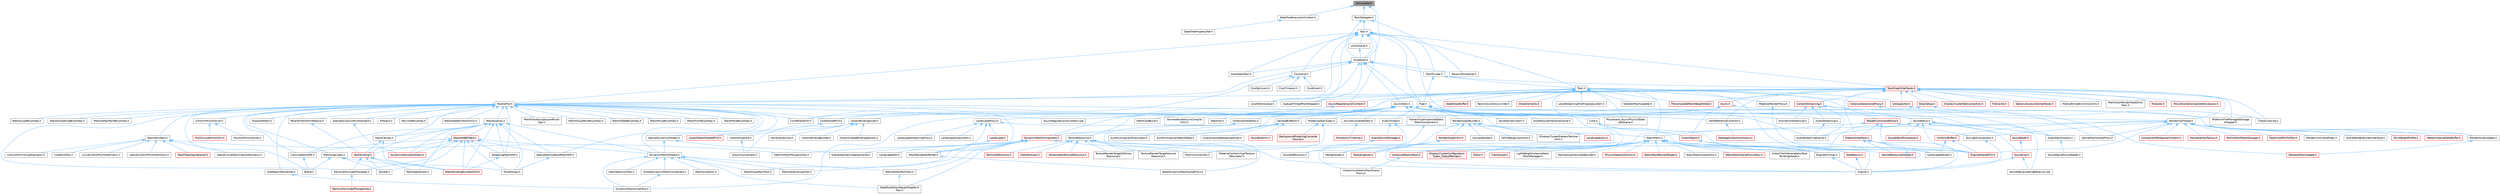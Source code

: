 digraph "IsInvocable.h"
{
 // INTERACTIVE_SVG=YES
 // LATEX_PDF_SIZE
  bgcolor="transparent";
  edge [fontname=Helvetica,fontsize=10,labelfontname=Helvetica,labelfontsize=10];
  node [fontname=Helvetica,fontsize=10,shape=box,height=0.2,width=0.4];
  Node1 [id="Node000001",label="IsInvocable.h",height=0.2,width=0.4,color="gray40", fillcolor="grey60", style="filled", fontcolor="black",tooltip=" "];
  Node1 -> Node2 [id="edge1_Node000001_Node000002",dir="back",color="steelblue1",style="solid",tooltip=" "];
  Node2 [id="Node000002",label="Scheduler.h",height=0.2,width=0.4,color="grey40", fillcolor="white", style="filled",URL="$d7/d7f/Scheduler_8h.html",tooltip=" "];
  Node2 -> Node3 [id="edge2_Node000002_Node000003",dir="back",color="steelblue1",style="solid",tooltip=" "];
  Node3 [id="Node000003",label="AsyncWork.h",height=0.2,width=0.4,color="grey40", fillcolor="white", style="filled",URL="$da/d9a/AsyncWork_8h.html",tooltip=" "];
  Node3 -> Node4 [id="edge3_Node000003_Node000004",dir="back",color="steelblue1",style="solid",tooltip=" "];
  Node4 [id="Node000004",label="AnimationStreaming.h",height=0.2,width=0.4,color="grey40", fillcolor="white", style="filled",URL="$d5/d44/AnimationStreaming_8h.html",tooltip=" "];
  Node3 -> Node5 [id="edge4_Node000003_Node000005",dir="back",color="steelblue1",style="solid",tooltip=" "];
  Node5 [id="Node000005",label="AsyncEnumerateTask.h",height=0.2,width=0.4,color="grey40", fillcolor="white", style="filled",URL="$d5/d71/AsyncEnumerateTask_8h.html",tooltip=" "];
  Node5 -> Node6 [id="edge5_Node000005_Node000006",dir="back",color="steelblue1",style="solid",tooltip=" "];
  Node6 [id="Node000006",label="MonotonicTimeline.h",height=0.2,width=0.4,color="red", fillcolor="#FFF0F0", style="filled",URL="$d9/dfd/MonotonicTimeline_8h.html",tooltip=" "];
  Node3 -> Node8 [id="edge6_Node000003_Node000008",dir="back",color="steelblue1",style="solid",tooltip=" "];
  Node8 [id="Node000008",label="AudioDecompress.h",height=0.2,width=0.4,color="grey40", fillcolor="white", style="filled",URL="$d9/dfd/AudioDecompress_8h.html",tooltip=" "];
  Node8 -> Node9 [id="edge7_Node000008_Node000009",dir="back",color="steelblue1",style="solid",tooltip=" "];
  Node9 [id="Node000009",label="SoundWaveProxyReader.h",height=0.2,width=0.4,color="grey40", fillcolor="white", style="filled",URL="$d1/d23/SoundWaveProxyReader_8h.html",tooltip=" "];
  Node3 -> Node10 [id="edge8_Node000003_Node000010",dir="back",color="steelblue1",style="solid",tooltip=" "];
  Node10 [id="Node000010",label="AudioStreaming.h",height=0.2,width=0.4,color="grey40", fillcolor="white", style="filled",URL="$db/d37/AudioStreaming_8h.html",tooltip=" "];
  Node10 -> Node11 [id="edge9_Node000010_Node000011",dir="back",color="steelblue1",style="solid",tooltip=" "];
  Node11 [id="Node000011",label="AudioStreamingCache.h",height=0.2,width=0.4,color="grey40", fillcolor="white", style="filled",URL="$d2/dc1/AudioStreamingCache_8h.html",tooltip=" "];
  Node3 -> Node11 [id="edge10_Node000003_Node000011",dir="back",color="steelblue1",style="solid",tooltip=" "];
  Node3 -> Node12 [id="edge11_Node000003_Node000012",dir="back",color="steelblue1",style="solid",tooltip=" "];
  Node12 [id="Node000012",label="Core.h",height=0.2,width=0.4,color="grey40", fillcolor="white", style="filled",URL="$d6/dd7/Core_8h.html",tooltip=" "];
  Node12 -> Node13 [id="edge12_Node000012_Node000013",dir="back",color="steelblue1",style="solid",tooltip=" "];
  Node13 [id="Node000013",label="CoreUObject.h",height=0.2,width=0.4,color="red", fillcolor="#FFF0F0", style="filled",URL="$d0/ded/CoreUObject_8h.html",tooltip=" "];
  Node13 -> Node14 [id="edge13_Node000013_Node000014",dir="back",color="steelblue1",style="solid",tooltip=" "];
  Node14 [id="Node000014",label="Engine.h",height=0.2,width=0.4,color="grey40", fillcolor="white", style="filled",URL="$d1/d34/Public_2Engine_8h.html",tooltip=" "];
  Node13 -> Node15 [id="edge14_Node000013_Node000015",dir="back",color="steelblue1",style="solid",tooltip=" "];
  Node15 [id="Node000015",label="EngineMinimal.h",height=0.2,width=0.4,color="grey40", fillcolor="white", style="filled",URL="$d0/d2c/EngineMinimal_8h.html",tooltip=" "];
  Node15 -> Node14 [id="edge15_Node000015_Node000014",dir="back",color="steelblue1",style="solid",tooltip=" "];
  Node13 -> Node16 [id="edge16_Node000013_Node000016",dir="back",color="steelblue1",style="solid",tooltip=" "];
  Node16 [id="Node000016",label="SlateBasics.h",height=0.2,width=0.4,color="red", fillcolor="#FFF0F0", style="filled",URL="$da/d2f/SlateBasics_8h.html",tooltip=" "];
  Node16 -> Node14 [id="edge17_Node000016_Node000014",dir="back",color="steelblue1",style="solid",tooltip=" "];
  Node12 -> Node14 [id="edge18_Node000012_Node000014",dir="back",color="steelblue1",style="solid",tooltip=" "];
  Node12 -> Node16 [id="edge19_Node000012_Node000016",dir="back",color="steelblue1",style="solid",tooltip=" "];
  Node3 -> Node21 [id="edge20_Node000003_Node000021",dir="back",color="steelblue1",style="solid",tooltip=" "];
  Node21 [id="Node000021",label="CoreSharedPCH.h",height=0.2,width=0.4,color="grey40", fillcolor="white", style="filled",URL="$d8/de5/CoreSharedPCH_8h.html",tooltip=" "];
  Node21 -> Node22 [id="edge21_Node000021_Node000022",dir="back",color="steelblue1",style="solid",tooltip=" "];
  Node22 [id="Node000022",label="CoreUObjectSharedPCH.h",height=0.2,width=0.4,color="red", fillcolor="#FFF0F0", style="filled",URL="$de/d2f/CoreUObjectSharedPCH_8h.html",tooltip=" "];
  Node3 -> Node26 [id="edge22_Node000003_Node000026",dir="back",color="steelblue1",style="solid",tooltip=" "];
  Node26 [id="Node000026",label="DistanceFieldAtlas.h",height=0.2,width=0.4,color="grey40", fillcolor="white", style="filled",URL="$df/def/DistanceFieldAtlas_8h.html",tooltip=" "];
  Node26 -> Node27 [id="edge23_Node000026_Node000027",dir="back",color="steelblue1",style="solid",tooltip=" "];
  Node27 [id="Node000027",label="BaseDynamicMeshSceneProxy.h",height=0.2,width=0.4,color="grey40", fillcolor="white", style="filled",URL="$d2/dee/BaseDynamicMeshSceneProxy_8h.html",tooltip=" "];
  Node26 -> Node28 [id="edge24_Node000026_Node000028",dir="back",color="steelblue1",style="solid",tooltip=" "];
  Node28 [id="Node000028",label="DynamicMeshComponent.h",height=0.2,width=0.4,color="red", fillcolor="#FFF0F0", style="filled",URL="$d8/d66/DynamicMeshComponent_8h.html",tooltip=" "];
  Node28 -> Node29 [id="edge25_Node000028_Node000029",dir="back",color="steelblue1",style="solid",tooltip=" "];
  Node29 [id="Node000029",label="DataflowEditorWeightMapPaint\lTool.h",height=0.2,width=0.4,color="grey40", fillcolor="white", style="filled",URL="$db/d46/DataflowEditorWeightMapPaintTool_8h.html",tooltip=" "];
  Node28 -> Node30 [id="edge26_Node000028_Node000030",dir="back",color="steelblue1",style="solid",tooltip=" "];
  Node30 [id="Node000030",label="DeformMeshPolygonsTool.h",height=0.2,width=0.4,color="grey40", fillcolor="white", style="filled",URL="$db/d72/DeformMeshPolygonsTool_8h.html",tooltip=" "];
  Node28 -> Node38 [id="edge27_Node000028_Node000038",dir="back",color="steelblue1",style="solid",tooltip=" "];
  Node38 [id="Node000038",label="EditUVIslandsTool.h",height=0.2,width=0.4,color="grey40", fillcolor="white", style="filled",URL="$d0/de4/EditUVIslandsTool_8h.html",tooltip=" "];
  Node28 -> Node39 [id="edge28_Node000028_Node000039",dir="back",color="steelblue1",style="solid",tooltip=" "];
  Node39 [id="Node000039",label="MeshGroupPaintTool.h",height=0.2,width=0.4,color="grey40", fillcolor="white", style="filled",URL="$dd/d04/MeshGroupPaintTool_8h.html",tooltip=" "];
  Node28 -> Node40 [id="edge29_Node000028_Node000040",dir="back",color="steelblue1",style="solid",tooltip=" "];
  Node40 [id="Node000040",label="MeshRenderBufferSet.h",height=0.2,width=0.4,color="grey40", fillcolor="white", style="filled",URL="$de/dc2/MeshRenderBufferSet_8h.html",tooltip=" "];
  Node40 -> Node27 [id="edge30_Node000040_Node000027",dir="back",color="steelblue1",style="solid",tooltip=" "];
  Node28 -> Node45 [id="edge31_Node000028_Node000045",dir="back",color="steelblue1",style="solid",tooltip=" "];
  Node45 [id="Node000045",label="MeshVertexPaintTool.h",height=0.2,width=0.4,color="grey40", fillcolor="white", style="filled",URL="$db/d74/MeshVertexPaintTool_8h.html",tooltip=" "];
  Node45 -> Node29 [id="edge32_Node000045_Node000029",dir="back",color="steelblue1",style="solid",tooltip=" "];
  Node28 -> Node46 [id="edge33_Node000028_Node000046",dir="back",color="steelblue1",style="solid",tooltip=" "];
  Node46 [id="Node000046",label="MeshVertexSculptTool.h",height=0.2,width=0.4,color="grey40", fillcolor="white", style="filled",URL="$dc/da6/MeshVertexSculptTool_8h.html",tooltip=" "];
  Node28 -> Node99 [id="edge34_Node000028_Node000099",dir="back",color="steelblue1",style="solid",tooltip=" "];
  Node99 [id="Node000099",label="SceneGeometrySpatialCache.h",height=0.2,width=0.4,color="grey40", fillcolor="white", style="filled",URL="$d6/d6f/SceneGeometrySpatialCache_8h.html",tooltip=" "];
  Node3 -> Node100 [id="edge35_Node000003_Node000100",dir="back",color="steelblue1",style="solid",tooltip=" "];
  Node100 [id="Node000100",label="GroomBindingAsset.h",height=0.2,width=0.4,color="grey40", fillcolor="white", style="filled",URL="$de/d26/GroomBindingAsset_8h.html",tooltip=" "];
  Node100 -> Node101 [id="edge36_Node000100_Node000101",dir="back",color="steelblue1",style="solid",tooltip=" "];
  Node101 [id="Node000101",label="GroomBindingBuilder.h",height=0.2,width=0.4,color="grey40", fillcolor="white", style="filled",URL="$d2/d2f/GroomBindingBuilder_8h.html",tooltip=" "];
  Node100 -> Node102 [id="edge37_Node000100_Node000102",dir="back",color="steelblue1",style="solid",tooltip=" "];
  Node102 [id="Node000102",label="GroomComponent.h",height=0.2,width=0.4,color="grey40", fillcolor="white", style="filled",URL="$de/d2e/GroomComponent_8h.html",tooltip=" "];
  Node100 -> Node103 [id="edge38_Node000100_Node000103",dir="back",color="steelblue1",style="solid",tooltip=" "];
  Node103 [id="Node000103",label="GroomCreateBindingOptions.h",height=0.2,width=0.4,color="grey40", fillcolor="white", style="filled",URL="$d5/dba/GroomCreateBindingOptions_8h.html",tooltip=" "];
  Node100 -> Node104 [id="edge39_Node000100_Node000104",dir="back",color="steelblue1",style="solid",tooltip=" "];
  Node104 [id="Node000104",label="GroomInstance.h",height=0.2,width=0.4,color="grey40", fillcolor="white", style="filled",URL="$dd/d47/GroomInstance_8h.html",tooltip=" "];
  Node104 -> Node102 [id="edge40_Node000104_Node000102",dir="back",color="steelblue1",style="solid",tooltip=" "];
  Node100 -> Node105 [id="edge41_Node000100_Node000105",dir="back",color="steelblue1",style="solid",tooltip=" "];
  Node105 [id="Node000105",label="HairStrandsCore.h",height=0.2,width=0.4,color="grey40", fillcolor="white", style="filled",URL="$d7/def/HairStrandsCore_8h.html",tooltip=" "];
  Node3 -> Node106 [id="edge42_Node000003_Node000106",dir="back",color="steelblue1",style="solid",tooltip=" "];
  Node106 [id="Node000106",label="HierarchicalInstancedStatic\lMeshComponent.h",height=0.2,width=0.4,color="grey40", fillcolor="white", style="filled",URL="$d3/ddb/HierarchicalInstancedStaticMeshComponent_8h.html",tooltip=" "];
  Node106 -> Node107 [id="edge43_Node000106_Node000107",dir="back",color="steelblue1",style="solid",tooltip=" "];
  Node107 [id="Node000107",label="HierarchicalStaticMeshScene\lProxy.h",height=0.2,width=0.4,color="grey40", fillcolor="white", style="filled",URL="$d3/d4d/HierarchicalStaticMeshSceneProxy_8h.html",tooltip=" "];
  Node3 -> Node108 [id="edge44_Node000003_Node000108",dir="back",color="steelblue1",style="solid",tooltip=" "];
  Node108 [id="Node000108",label="LandscapeProxy.h",height=0.2,width=0.4,color="grey40", fillcolor="white", style="filled",URL="$db/dae/LandscapeProxy_8h.html",tooltip=" "];
  Node108 -> Node109 [id="edge45_Node000108_Node000109",dir="back",color="steelblue1",style="solid",tooltip=" "];
  Node109 [id="Node000109",label="Landscape.h",height=0.2,width=0.4,color="red", fillcolor="#FFF0F0", style="filled",URL="$d5/dd6/Landscape_8h.html",tooltip=" "];
  Node109 -> Node110 [id="edge46_Node000109_Node000110",dir="back",color="steelblue1",style="solid",tooltip=" "];
  Node110 [id="Node000110",label="LandscapeEdit.h",height=0.2,width=0.4,color="grey40", fillcolor="white", style="filled",URL="$df/d61/LandscapeEdit_8h.html",tooltip=" "];
  Node108 -> Node110 [id="edge47_Node000108_Node000110",dir="back",color="steelblue1",style="solid",tooltip=" "];
  Node108 -> Node115 [id="edge48_Node000108_Node000115",dir="back",color="steelblue1",style="solid",tooltip=" "];
  Node115 [id="Node000115",label="LandscapeRender.h",height=0.2,width=0.4,color="grey40", fillcolor="white", style="filled",URL="$df/d67/LandscapeRender_8h.html",tooltip=" "];
  Node108 -> Node116 [id="edge49_Node000108_Node000116",dir="back",color="steelblue1",style="solid",tooltip=" "];
  Node116 [id="Node000116",label="LandscapeStreamingProxy.h",height=0.2,width=0.4,color="grey40", fillcolor="white", style="filled",URL="$de/d5a/LandscapeStreamingProxy_8h.html",tooltip=" "];
  Node108 -> Node117 [id="edge50_Node000108_Node000117",dir="back",color="steelblue1",style="solid",tooltip=" "];
  Node117 [id="Node000117",label="LandscapeSubsystem.h",height=0.2,width=0.4,color="grey40", fillcolor="white", style="filled",URL="$d7/ddd/LandscapeSubsystem_8h.html",tooltip=" "];
  Node3 -> Node118 [id="edge51_Node000003_Node000118",dir="back",color="steelblue1",style="solid",tooltip=" "];
  Node118 [id="Node000118",label="MeshCardBuild.h",height=0.2,width=0.4,color="grey40", fillcolor="white", style="filled",URL="$d8/df6/MeshCardBuild_8h.html",tooltip=" "];
  Node3 -> Node119 [id="edge52_Node000003_Node000119",dir="back",color="steelblue1",style="solid",tooltip=" "];
  Node119 [id="Node000119",label="ModelingTaskTypes.h",height=0.2,width=0.4,color="grey40", fillcolor="white", style="filled",URL="$d0/dd2/ModelingTaskTypes_8h.html",tooltip=" "];
  Node119 -> Node120 [id="edge53_Node000119_Node000120",dir="back",color="steelblue1",style="solid",tooltip=" "];
  Node120 [id="Node000120",label="BackgroundModelingCompute\lSource.h",height=0.2,width=0.4,color="red", fillcolor="#FFF0F0", style="filled",URL="$d4/da3/BackgroundModelingComputeSource_8h.html",tooltip=" "];
  Node119 -> Node38 [id="edge54_Node000119_Node000038",dir="back",color="steelblue1",style="solid",tooltip=" "];
  Node3 -> Node121 [id="edge55_Node000003_Node000121",dir="back",color="steelblue1",style="solid",tooltip=" "];
  Node121 [id="Node000121",label="RenderAssetUpdate.h",height=0.2,width=0.4,color="grey40", fillcolor="white", style="filled",URL="$df/da4/RenderAssetUpdate_8h.html",tooltip=" "];
  Node121 -> Node122 [id="edge56_Node000121_Node000122",dir="back",color="steelblue1",style="solid",tooltip=" "];
  Node122 [id="Node000122",label="SkeletalMeshUpdate.h",height=0.2,width=0.4,color="red", fillcolor="#FFF0F0", style="filled",URL="$df/d79/SkeletalMeshUpdate_8h.html",tooltip=" "];
  Node3 -> Node124 [id="edge57_Node000003_Node000124",dir="back",color="steelblue1",style="solid",tooltip=" "];
  Node124 [id="Node000124",label="SampleBufferIO.h",height=0.2,width=0.4,color="grey40", fillcolor="white", style="filled",URL="$df/d39/SampleBufferIO_8h.html",tooltip=" "];
  Node124 -> Node125 [id="edge58_Node000124_Node000125",dir="back",color="steelblue1",style="solid",tooltip=" "];
  Node125 [id="Node000125",label="AudioImpulseResponseAsset.h",height=0.2,width=0.4,color="grey40", fillcolor="white", style="filled",URL="$d5/d37/AudioImpulseResponseAsset_8h.html",tooltip=" "];
  Node124 -> Node126 [id="edge59_Node000124_Node000126",dir="back",color="steelblue1",style="solid",tooltip=" "];
  Node126 [id="Node000126",label="SoundSubmix.h",height=0.2,width=0.4,color="red", fillcolor="#FFF0F0", style="filled",URL="$d9/db4/SoundSubmix_8h.html",tooltip=" "];
  Node124 -> Node136 [id="edge60_Node000124_Node000136",dir="back",color="steelblue1",style="solid",tooltip=" "];
  Node136 [id="Node000136",label="SynthComponentGranulator.h",height=0.2,width=0.4,color="grey40", fillcolor="white", style="filled",URL="$d0/d29/SynthComponentGranulator_8h.html",tooltip=" "];
  Node124 -> Node137 [id="edge61_Node000124_Node000137",dir="back",color="steelblue1",style="solid",tooltip=" "];
  Node137 [id="Node000137",label="SynthComponentWaveTable.h",height=0.2,width=0.4,color="grey40", fillcolor="white", style="filled",URL="$d5/d08/SynthComponentWaveTable_8h.html",tooltip=" "];
  Node3 -> Node138 [id="edge62_Node000003_Node000138",dir="back",color="steelblue1",style="solid",tooltip=" "];
  Node138 [id="Node000138",label="SkinnedAssetAsyncCompile\lUtils.h",height=0.2,width=0.4,color="grey40", fillcolor="white", style="filled",URL="$d0/dc7/SkinnedAssetAsyncCompileUtils_8h.html",tooltip=" "];
  Node3 -> Node139 [id="edge63_Node000003_Node000139",dir="back",color="steelblue1",style="solid",tooltip=" "];
  Node139 [id="Node000139",label="SoundWave.h",height=0.2,width=0.4,color="grey40", fillcolor="white", style="filled",URL="$d3/d6d/SoundWave_8h.html",tooltip=" "];
  Node139 -> Node8 [id="edge64_Node000139_Node000008",dir="back",color="steelblue1",style="solid",tooltip=" "];
  Node139 -> Node11 [id="edge65_Node000139_Node000011",dir="back",color="steelblue1",style="solid",tooltip=" "];
  Node139 -> Node15 [id="edge66_Node000139_Node000015",dir="back",color="steelblue1",style="solid",tooltip=" "];
  Node139 -> Node24 [id="edge67_Node000139_Node000024",dir="back",color="steelblue1",style="solid",tooltip=" "];
  Node24 [id="Node000024",label="EngineSharedPCH.h",height=0.2,width=0.4,color="red", fillcolor="#FFF0F0", style="filled",URL="$dc/dbb/EngineSharedPCH_8h.html",tooltip=" "];
  Node139 -> Node140 [id="edge68_Node000139_Node000140",dir="back",color="steelblue1",style="solid",tooltip=" "];
  Node140 [id="Node000140",label="SoundCue.h",height=0.2,width=0.4,color="red", fillcolor="#FFF0F0", style="filled",URL="$d8/d0b/SoundCue_8h.html",tooltip=" "];
  Node140 -> Node14 [id="edge69_Node000140_Node000014",dir="back",color="steelblue1",style="solid",tooltip=" "];
  Node140 -> Node142 [id="edge70_Node000140_Node000142",dir="back",color="steelblue1",style="solid",tooltip=" "];
  Node142 [id="Node000142",label="SoundWaveLoadingBehavior.cpp",height=0.2,width=0.4,color="grey40", fillcolor="white", style="filled",URL="$d7/d95/SoundWaveLoadingBehavior_8cpp.html",tooltip=" "];
  Node139 -> Node143 [id="edge71_Node000139_Node000143",dir="back",color="steelblue1",style="solid",tooltip=" "];
  Node143 [id="Node000143",label="SoundNode.h",height=0.2,width=0.4,color="red", fillcolor="#FFF0F0", style="filled",URL="$da/d8b/SoundNode_8h.html",tooltip=" "];
  Node143 -> Node140 [id="edge72_Node000143_Node000140",dir="back",color="steelblue1",style="solid",tooltip=" "];
  Node139 -> Node142 [id="edge73_Node000139_Node000142",dir="back",color="steelblue1",style="solid",tooltip=" "];
  Node139 -> Node167 [id="edge74_Node000139_Node000167",dir="back",color="steelblue1",style="solid",tooltip=" "];
  Node167 [id="Node000167",label="SoundWaveProcedural.h",height=0.2,width=0.4,color="red", fillcolor="#FFF0F0", style="filled",URL="$d8/d4f/SoundWaveProcedural_8h.html",tooltip=" "];
  Node3 -> Node173 [id="edge75_Node000003_Node000173",dir="back",color="steelblue1",style="solid",tooltip=" "];
  Node173 [id="Node000173",label="StaticMesh.h",height=0.2,width=0.4,color="grey40", fillcolor="white", style="filled",URL="$dc/d8f/StaticMesh_8h.html",tooltip=" "];
  Node173 -> Node174 [id="edge76_Node000173_Node000174",dir="back",color="steelblue1",style="solid",tooltip=" "];
  Node174 [id="Node000174",label="ChaosFleshGenerateSurface\lBindingsNode.h",height=0.2,width=0.4,color="grey40", fillcolor="white", style="filled",URL="$db/dca/ChaosFleshGenerateSurfaceBindingsNode_8h.html",tooltip=" "];
  Node173 -> Node175 [id="edge77_Node000173_Node000175",dir="back",color="steelblue1",style="solid",tooltip=" "];
  Node175 [id="Node000175",label="DisplayClusterConfiguration\lTypes_OutputRemap.h",height=0.2,width=0.4,color="red", fillcolor="#FFF0F0", style="filled",URL="$d9/d4f/DisplayClusterConfigurationTypes__OutputRemap_8h.html",tooltip=" "];
  Node173 -> Node186 [id="edge78_Node000173_Node000186",dir="back",color="steelblue1",style="solid",tooltip=" "];
  Node186 [id="Node000186",label="Editor.h",height=0.2,width=0.4,color="red", fillcolor="#FFF0F0", style="filled",URL="$de/d6e/Editor_8h.html",tooltip=" "];
  Node173 -> Node15 [id="edge79_Node000173_Node000015",dir="back",color="steelblue1",style="solid",tooltip=" "];
  Node173 -> Node24 [id="edge80_Node000173_Node000024",dir="back",color="steelblue1",style="solid",tooltip=" "];
  Node173 -> Node415 [id="edge81_Node000173_Node000415",dir="back",color="steelblue1",style="solid",tooltip=" "];
  Node415 [id="Node000415",label="FleshAsset.h",height=0.2,width=0.4,color="red", fillcolor="#FFF0F0", style="filled",URL="$d7/d5c/FleshAsset_8h.html",tooltip=" "];
  Node173 -> Node423 [id="edge82_Node000173_Node000423",dir="back",color="steelblue1",style="solid",tooltip=" "];
  Node423 [id="Node000423",label="InstancedStaticMesh.h",height=0.2,width=0.4,color="red", fillcolor="#FFF0F0", style="filled",URL="$dd/d89/InstancedStaticMesh_8h.html",tooltip=" "];
  Node423 -> Node107 [id="edge83_Node000423_Node000107",dir="back",color="steelblue1",style="solid",tooltip=" "];
  Node173 -> Node426 [id="edge84_Node000173_Node000426",dir="back",color="steelblue1",style="solid",tooltip=" "];
  Node426 [id="Node000426",label="LightWeightInstanceStatic\lMeshManager.h",height=0.2,width=0.4,color="grey40", fillcolor="white", style="filled",URL="$d4/d75/LightWeightInstanceStaticMeshManager_8h.html",tooltip=" "];
  Node173 -> Node427 [id="edge85_Node000173_Node000427",dir="back",color="steelblue1",style="solid",tooltip=" "];
  Node427 [id="Node000427",label="NaniteAssemblyDataBuilder.h",height=0.2,width=0.4,color="grey40", fillcolor="white", style="filled",URL="$d4/d5c/NaniteAssemblyDataBuilder_8h.html",tooltip=" "];
  Node173 -> Node428 [id="edge86_Node000173_Node000428",dir="back",color="steelblue1",style="solid",tooltip=" "];
  Node428 [id="Node000428",label="NaniteResourcesHelper.h",height=0.2,width=0.4,color="red", fillcolor="#FFF0F0", style="filled",URL="$dc/d48/NaniteResourcesHelper_8h.html",tooltip=" "];
  Node428 -> Node428 [id="edge87_Node000428_Node000428",dir="back",color="steelblue1",style="solid",tooltip=" "];
  Node173 -> Node430 [id="edge88_Node000173_Node000430",dir="back",color="steelblue1",style="solid",tooltip=" "];
  Node430 [id="Node000430",label="PhysicsDataCollection.h",height=0.2,width=0.4,color="red", fillcolor="#FFF0F0", style="filled",URL="$d0/de2/PhysicsDataCollection_8h.html",tooltip=" "];
  Node173 -> Node431 [id="edge89_Node000173_Node000431",dir="back",color="steelblue1",style="solid",tooltip=" "];
  Node431 [id="Node000431",label="StaticMeshBackedTarget.h",height=0.2,width=0.4,color="red", fillcolor="#FFF0F0", style="filled",URL="$db/d72/StaticMeshBackedTarget_8h.html",tooltip=" "];
  Node173 -> Node432 [id="edge90_Node000173_Node000432",dir="back",color="steelblue1",style="solid",tooltip=" "];
  Node432 [id="Node000432",label="StaticMeshImportUtils.h",height=0.2,width=0.4,color="grey40", fillcolor="white", style="filled",URL="$df/db9/StaticMeshImportUtils_8h.html",tooltip=" "];
  Node173 -> Node433 [id="edge91_Node000173_Node000433",dir="back",color="steelblue1",style="solid",tooltip=" "];
  Node433 [id="Node000433",label="StaticMeshSceneProxyDesc.h",height=0.2,width=0.4,color="red", fillcolor="#FFF0F0", style="filled",URL="$d0/d31/StaticMeshSceneProxyDesc_8h.html",tooltip=" "];
  Node3 -> Node435 [id="edge92_Node000003_Node000435",dir="back",color="steelblue1",style="solid",tooltip=" "];
  Node435 [id="Node000435",label="StatsFile.h",height=0.2,width=0.4,color="grey40", fillcolor="white", style="filled",URL="$d7/d3b/StatsFile_8h.html",tooltip=" "];
  Node3 -> Node436 [id="edge93_Node000003_Node000436",dir="back",color="steelblue1",style="solid",tooltip=" "];
  Node436 [id="Node000436",label="TextureResource.h",height=0.2,width=0.4,color="grey40", fillcolor="white", style="filled",URL="$dd/df3/TextureResource_8h.html",tooltip=" "];
  Node436 -> Node14 [id="edge94_Node000436_Node000014",dir="back",color="steelblue1",style="solid",tooltip=" "];
  Node436 -> Node15 [id="edge95_Node000436_Node000015",dir="back",color="steelblue1",style="solid",tooltip=" "];
  Node436 -> Node24 [id="edge96_Node000436_Node000024",dir="back",color="steelblue1",style="solid",tooltip=" "];
  Node436 -> Node437 [id="edge97_Node000436_Node000437",dir="back",color="steelblue1",style="solid",tooltip=" "];
  Node437 [id="Node000437",label="MaterialCacheVirtualTexture\lDescriptor.h",height=0.2,width=0.4,color="grey40", fillcolor="white", style="filled",URL="$d7/d4c/MaterialCacheVirtualTextureDescriptor_8h.html",tooltip=" "];
  Node436 -> Node438 [id="edge98_Node000436_Node000438",dir="back",color="steelblue1",style="solid",tooltip=" "];
  Node438 [id="Node000438",label="ParticleDefinitions.h",height=0.2,width=0.4,color="red", fillcolor="#FFF0F0", style="filled",URL="$db/dde/ParticleDefinitions_8h.html",tooltip=" "];
  Node436 -> Node439 [id="edge99_Node000436_Node000439",dir="back",color="steelblue1",style="solid",tooltip=" "];
  Node439 [id="Node000439",label="SlateTextures.h",height=0.2,width=0.4,color="red", fillcolor="#FFF0F0", style="filled",URL="$df/d06/SlateTextures_8h.html",tooltip=" "];
  Node436 -> Node443 [id="edge100_Node000436_Node000443",dir="back",color="steelblue1",style="solid",tooltip=" "];
  Node443 [id="Node000443",label="StreamableTextureResource.h",height=0.2,width=0.4,color="red", fillcolor="#FFF0F0", style="filled",URL="$dd/d72/StreamableTextureResource_8h.html",tooltip=" "];
  Node436 -> Node445 [id="edge101_Node000436_Node000445",dir="back",color="steelblue1",style="solid",tooltip=" "];
  Node445 [id="Node000445",label="TextureRenderTarget2DArray\lResource.h",height=0.2,width=0.4,color="grey40", fillcolor="white", style="filled",URL="$dc/df2/TextureRenderTarget2DArrayResource_8h.html",tooltip=" "];
  Node436 -> Node446 [id="edge102_Node000436_Node000446",dir="back",color="steelblue1",style="solid",tooltip=" "];
  Node446 [id="Node000446",label="TextureRenderTargetVolume\lResource.h",height=0.2,width=0.4,color="grey40", fillcolor="white", style="filled",URL="$d0/df7/TextureRenderTargetVolumeResource_8h.html",tooltip=" "];
  Node2 -> Node447 [id="edge103_Node000002_Node000447",dir="back",color="steelblue1",style="solid",tooltip=" "];
  Node447 [id="Node000447",label="AwaitableTask.h",height=0.2,width=0.4,color="grey40", fillcolor="white", style="filled",URL="$d0/de4/AwaitableTask_8h.html",tooltip=" "];
  Node2 -> Node448 [id="edge104_Node000002_Node000448",dir="back",color="steelblue1",style="solid",tooltip=" "];
  Node448 [id="Node000448",label="Coroutine.h",height=0.2,width=0.4,color="grey40", fillcolor="white", style="filled",URL="$d9/dfc/Coroutine_8h.html",tooltip=" "];
  Node448 -> Node449 [id="edge105_Node000448_Node000449",dir="back",color="steelblue1",style="solid",tooltip=" "];
  Node449 [id="Node000449",label="CoroEvent.h",height=0.2,width=0.4,color="grey40", fillcolor="white", style="filled",URL="$d3/d4f/CoroEvent_8h.html",tooltip=" "];
  Node448 -> Node450 [id="edge106_Node000448_Node000450",dir="back",color="steelblue1",style="solid",tooltip=" "];
  Node450 [id="Node000450",label="CoroParallelFor.h",height=0.2,width=0.4,color="grey40", fillcolor="white", style="filled",URL="$d2/d05/CoroParallelFor_8h.html",tooltip=" "];
  Node448 -> Node451 [id="edge107_Node000448_Node000451",dir="back",color="steelblue1",style="solid",tooltip=" "];
  Node451 [id="Node000451",label="CoroSpinLock.h",height=0.2,width=0.4,color="grey40", fillcolor="white", style="filled",URL="$dc/db7/CoroSpinLock_8h.html",tooltip=" "];
  Node448 -> Node452 [id="edge108_Node000448_Node000452",dir="back",color="steelblue1",style="solid",tooltip=" "];
  Node452 [id="Node000452",label="CoroTimeout.h",height=0.2,width=0.4,color="grey40", fillcolor="white", style="filled",URL="$d5/d68/CoroTimeout_8h.html",tooltip=" "];
  Node2 -> Node453 [id="edge109_Node000002_Node000453",dir="back",color="steelblue1",style="solid",tooltip=" "];
  Node453 [id="Node000453",label="LocalWorkQueue.h",height=0.2,width=0.4,color="grey40", fillcolor="white", style="filled",URL="$d7/d67/LocalWorkQueue_8h.html",tooltip=" "];
  Node2 -> Node454 [id="edge110_Node000002_Node000454",dir="back",color="steelblue1",style="solid",tooltip=" "];
  Node454 [id="Node000454",label="ParallelFor.h",height=0.2,width=0.4,color="grey40", fillcolor="white", style="filled",URL="$d2/da1/ParallelFor_8h.html",tooltip=" "];
  Node454 -> Node455 [id="edge111_Node000454_Node000455",dir="back",color="steelblue1",style="solid",tooltip=" "];
  Node455 [id="Node000455",label="AsyncRegisterLevelContext.cpp",height=0.2,width=0.4,color="grey40", fillcolor="white", style="filled",URL="$da/df8/AsyncRegisterLevelContext_8cpp.html",tooltip=" "];
  Node454 -> Node456 [id="edge112_Node000454_Node000456",dir="back",color="steelblue1",style="solid",tooltip=" "];
  Node456 [id="Node000456",label="Blend.h",height=0.2,width=0.4,color="grey40", fillcolor="white", style="filled",URL="$d4/d80/Blend_8h.html",tooltip=" "];
  Node454 -> Node457 [id="edge113_Node000454_Node000457",dir="back",color="steelblue1",style="solid",tooltip=" "];
  Node457 [id="Node000457",label="CachingMeshSDF.h",height=0.2,width=0.4,color="grey40", fillcolor="white", style="filled",URL="$d3/de9/CachingMeshSDF_8h.html",tooltip=" "];
  Node457 -> Node456 [id="edge114_Node000457_Node000456",dir="back",color="steelblue1",style="solid",tooltip=" "];
  Node454 -> Node21 [id="edge115_Node000454_Node000021",dir="back",color="steelblue1",style="solid",tooltip=" "];
  Node454 -> Node450 [id="edge116_Node000454_Node000450",dir="back",color="steelblue1",style="solid",tooltip=" "];
  Node454 -> Node458 [id="edge117_Node000454_Node000458",dir="back",color="steelblue1",style="solid",tooltip=" "];
  Node458 [id="Node000458",label="DisplaceMesh.h",height=0.2,width=0.4,color="grey40", fillcolor="white", style="filled",URL="$da/df2/DisplaceMesh_8h.html",tooltip=" "];
  Node454 -> Node459 [id="edge118_Node000454_Node000459",dir="back",color="steelblue1",style="solid",tooltip=" "];
  Node459 [id="Node000459",label="DynamicMeshOctree3.h",height=0.2,width=0.4,color="grey40", fillcolor="white", style="filled",URL="$d8/d9f/DynamicMeshOctree3_8h.html",tooltip=" "];
  Node459 -> Node29 [id="edge119_Node000459_Node000029",dir="back",color="steelblue1",style="solid",tooltip=" "];
  Node459 -> Node460 [id="edge120_Node000459_Node000460",dir="back",color="steelblue1",style="solid",tooltip=" "];
  Node460 [id="Node000460",label="DynamicMeshSculptTool.h",height=0.2,width=0.4,color="grey40", fillcolor="white", style="filled",URL="$d6/d16/DynamicMeshSculptTool_8h.html",tooltip=" "];
  Node459 -> Node39 [id="edge121_Node000459_Node000039",dir="back",color="steelblue1",style="solid",tooltip=" "];
  Node459 -> Node461 [id="edge122_Node000459_Node000461",dir="back",color="steelblue1",style="solid",tooltip=" "];
  Node461 [id="Node000461",label="MeshSculptUtil.h",height=0.2,width=0.4,color="grey40", fillcolor="white", style="filled",URL="$dc/de1/MeshSculptUtil_8h.html",tooltip=" "];
  Node459 -> Node34 [id="edge123_Node000459_Node000034",dir="back",color="steelblue1",style="solid",tooltip=" "];
  Node34 [id="Node000034",label="MeshSelectionTool.h",height=0.2,width=0.4,color="grey40", fillcolor="white", style="filled",URL="$d8/d80/MeshSelectionTool_8h.html",tooltip=" "];
  Node459 -> Node45 [id="edge124_Node000459_Node000045",dir="back",color="steelblue1",style="solid",tooltip=" "];
  Node459 -> Node46 [id="edge125_Node000459_Node000046",dir="back",color="steelblue1",style="solid",tooltip=" "];
  Node459 -> Node462 [id="edge126_Node000459_Node000462",dir="back",color="steelblue1",style="solid",tooltip=" "];
  Node462 [id="Node000462",label="OctreeDynamicMeshComponent.h",height=0.2,width=0.4,color="grey40", fillcolor="white", style="filled",URL="$d9/d19/OctreeDynamicMeshComponent_8h.html",tooltip=" "];
  Node462 -> Node460 [id="edge127_Node000462_Node000460",dir="back",color="steelblue1",style="solid",tooltip=" "];
  Node454 -> Node463 [id="edge128_Node000454_Node000463",dir="back",color="steelblue1",style="solid",tooltip=" "];
  Node463 [id="Node000463",label="FastReferenceCollector.h",height=0.2,width=0.4,color="grey40", fillcolor="white", style="filled",URL="$dd/d44/FastReferenceCollector_8h.html",tooltip=" "];
  Node463 -> Node464 [id="edge129_Node000463_Node000464",dir="back",color="steelblue1",style="solid",tooltip=" "];
  Node464 [id="Node000464",label="GarbageCollectionHistory.h",height=0.2,width=0.4,color="red", fillcolor="#FFF0F0", style="filled",URL="$d5/dee/GarbageCollectionHistory_8h.html",tooltip=" "];
  Node454 -> Node466 [id="edge130_Node000454_Node000466",dir="back",color="steelblue1",style="solid",tooltip=" "];
  Node466 [id="Node000466",label="GeometrySet3.h",height=0.2,width=0.4,color="grey40", fillcolor="white", style="filled",URL="$d2/d39/GeometrySet3_8h.html",tooltip=" "];
  Node466 -> Node467 [id="edge131_Node000466_Node000467",dir="back",color="steelblue1",style="solid",tooltip=" "];
  Node467 [id="Node000467",label="CollisionPrimitivesMechanic.h",height=0.2,width=0.4,color="grey40", fillcolor="white", style="filled",URL="$d7/d16/CollisionPrimitivesMechanic_8h.html",tooltip=" "];
  Node466 -> Node468 [id="edge132_Node000466_Node000468",dir="back",color="steelblue1",style="solid",tooltip=" "];
  Node468 [id="Node000468",label="CubeGridTool.h",height=0.2,width=0.4,color="grey40", fillcolor="white", style="filled",URL="$d3/d38/CubeGridTool_8h.html",tooltip=" "];
  Node466 -> Node469 [id="edge133_Node000466_Node000469",dir="back",color="steelblue1",style="solid",tooltip=" "];
  Node469 [id="Node000469",label="CurveControlPointsMechanic.h",height=0.2,width=0.4,color="grey40", fillcolor="white", style="filled",URL="$d4/d87/CurveControlPointsMechanic_8h.html",tooltip=" "];
  Node466 -> Node30 [id="edge134_Node000466_Node000030",dir="back",color="steelblue1",style="solid",tooltip=" "];
  Node466 -> Node470 [id="edge135_Node000466_Node000470",dir="back",color="steelblue1",style="solid",tooltip=" "];
  Node470 [id="Node000470",label="LatticeControlPointsMechanic.h",height=0.2,width=0.4,color="grey40", fillcolor="white", style="filled",URL="$d5/d7b/LatticeControlPointsMechanic_8h.html",tooltip=" "];
  Node466 -> Node471 [id="edge136_Node000466_Node000471",dir="back",color="steelblue1",style="solid",tooltip=" "];
  Node471 [id="Node000471",label="MeshTopologySelector.h",height=0.2,width=0.4,color="red", fillcolor="#FFF0F0", style="filled",URL="$d1/db0/MeshTopologySelector_8h.html",tooltip=" "];
  Node466 -> Node474 [id="edge137_Node000466_Node000474",dir="back",color="steelblue1",style="solid",tooltip=" "];
  Node474 [id="Node000474",label="SpaceCurveDeformationMechanic.h",height=0.2,width=0.4,color="grey40", fillcolor="white", style="filled",URL="$d0/d4d/SpaceCurveDeformationMechanic_8h.html",tooltip=" "];
  Node454 -> Node475 [id="edge138_Node000454_Node000475",dir="back",color="steelblue1",style="solid",tooltip=" "];
  Node475 [id="Node000475",label="KMeans.h",height=0.2,width=0.4,color="grey40", fillcolor="white", style="filled",URL="$df/d83/KMeans_8h.html",tooltip=" "];
  Node454 -> Node476 [id="edge139_Node000454_Node000476",dir="back",color="steelblue1",style="solid",tooltip=" "];
  Node476 [id="Node000476",label="KelvinletBrushOp.h",height=0.2,width=0.4,color="grey40", fillcolor="white", style="filled",URL="$d9/d5c/KelvinletBrushOp_8h.html",tooltip=" "];
  Node454 -> Node477 [id="edge140_Node000454_Node000477",dir="back",color="steelblue1",style="solid",tooltip=" "];
  Node477 [id="Node000477",label="MarchingCubes.h",height=0.2,width=0.4,color="grey40", fillcolor="white", style="filled",URL="$d8/d16/MarchingCubes_8h.html",tooltip=" "];
  Node477 -> Node456 [id="edge141_Node000477_Node000456",dir="back",color="steelblue1",style="solid",tooltip=" "];
  Node477 -> Node478 [id="edge142_Node000477_Node000478",dir="back",color="steelblue1",style="solid",tooltip=" "];
  Node478 [id="Node000478",label="Morphology.h",height=0.2,width=0.4,color="grey40", fillcolor="white", style="filled",URL="$d7/d60/Morphology_8h.html",tooltip=" "];
  Node477 -> Node479 [id="edge143_Node000477_Node000479",dir="back",color="steelblue1",style="solid",tooltip=" "];
  Node479 [id="Node000479",label="Solidify.h",height=0.2,width=0.4,color="grey40", fillcolor="white", style="filled",URL="$d0/ded/Solidify_8h.html",tooltip=" "];
  Node454 -> Node480 [id="edge144_Node000454_Node000480",dir="back",color="steelblue1",style="solid",tooltip=" "];
  Node480 [id="Node000480",label="MeshAdapterTransforms.h",height=0.2,width=0.4,color="grey40", fillcolor="white", style="filled",URL="$dd/da3/MeshAdapterTransforms_8h.html",tooltip=" "];
  Node454 -> Node481 [id="edge145_Node000454_Node000481",dir="back",color="steelblue1",style="solid",tooltip=" "];
  Node481 [id="Node000481",label="MeshCaches.h",height=0.2,width=0.4,color="grey40", fillcolor="white", style="filled",URL="$d4/d5e/MeshCaches_8h.html",tooltip=" "];
  Node481 -> Node482 [id="edge146_Node000481_Node000482",dir="back",color="steelblue1",style="solid",tooltip=" "];
  Node482 [id="Node000482",label="FastWinding.h",height=0.2,width=0.4,color="red", fillcolor="#FFF0F0", style="filled",URL="$d0/df7/FastWinding_8h.html",tooltip=" "];
  Node482 -> Node485 [id="edge147_Node000482_Node000485",dir="back",color="steelblue1",style="solid",tooltip=" "];
  Node485 [id="Node000485",label="MeshSpatialSort.h",height=0.2,width=0.4,color="grey40", fillcolor="white", style="filled",URL="$d5/d25/MeshSpatialSort_8h.html",tooltip=" "];
  Node482 -> Node486 [id="edge148_Node000482_Node000486",dir="back",color="steelblue1",style="solid",tooltip=" "];
  Node486 [id="Node000486",label="MeshWindingNumberGrid.h",height=0.2,width=0.4,color="red", fillcolor="#FFF0F0", style="filled",URL="$de/df0/MeshWindingNumberGrid_8h.html",tooltip=" "];
  Node482 -> Node488 [id="edge149_Node000482_Node000488",dir="back",color="steelblue1",style="solid",tooltip=" "];
  Node488 [id="Node000488",label="RemoveOccludedTriangles.h",height=0.2,width=0.4,color="grey40", fillcolor="white", style="filled",URL="$dc/d7b/RemoveOccludedTriangles_8h.html",tooltip=" "];
  Node488 -> Node489 [id="edge150_Node000488_Node000489",dir="back",color="steelblue1",style="solid",tooltip=" "];
  Node489 [id="Node000489",label="RemoveOccludedTrianglesOp.h",height=0.2,width=0.4,color="red", fillcolor="#FFF0F0", style="filled",URL="$d2/d39/RemoveOccludedTrianglesOp_8h.html",tooltip=" "];
  Node482 -> Node479 [id="edge151_Node000482_Node000479",dir="back",color="steelblue1",style="solid",tooltip=" "];
  Node481 -> Node486 [id="edge152_Node000481_Node000486",dir="back",color="steelblue1",style="solid",tooltip=" "];
  Node454 -> Node490 [id="edge153_Node000454_Node000490",dir="back",color="steelblue1",style="solid",tooltip=" "];
  Node490 [id="Node000490",label="MeshEraseSculptLayerBrush\lOps.h",height=0.2,width=0.4,color="grey40", fillcolor="white", style="filled",URL="$d3/dab/MeshEraseSculptLayerBrushOps_8h.html",tooltip=" "];
  Node454 -> Node491 [id="edge154_Node000454_Node000491",dir="back",color="steelblue1",style="solid",tooltip=" "];
  Node491 [id="Node000491",label="MeshGroupPaintBrushOps.h",height=0.2,width=0.4,color="grey40", fillcolor="white", style="filled",URL="$d4/df8/MeshGroupPaintBrushOps_8h.html",tooltip=" "];
  Node454 -> Node492 [id="edge155_Node000454_Node000492",dir="back",color="steelblue1",style="solid",tooltip=" "];
  Node492 [id="Node000492",label="MeshInflateBrushOps.h",height=0.2,width=0.4,color="grey40", fillcolor="white", style="filled",URL="$d7/d16/MeshInflateBrushOps_8h.html",tooltip=" "];
  Node454 -> Node493 [id="edge156_Node000454_Node000493",dir="back",color="steelblue1",style="solid",tooltip=" "];
  Node493 [id="Node000493",label="MeshMoveBrushOps.h",height=0.2,width=0.4,color="grey40", fillcolor="white", style="filled",URL="$dd/dcb/MeshMoveBrushOps_8h.html",tooltip=" "];
  Node454 -> Node494 [id="edge157_Node000454_Node000494",dir="back",color="steelblue1",style="solid",tooltip=" "];
  Node494 [id="Node000494",label="MeshPinchBrushOps.h",height=0.2,width=0.4,color="grey40", fillcolor="white", style="filled",URL="$dc/dbe/MeshPinchBrushOps_8h.html",tooltip=" "];
  Node454 -> Node495 [id="edge158_Node000454_Node000495",dir="back",color="steelblue1",style="solid",tooltip=" "];
  Node495 [id="Node000495",label="MeshPlaneBrushOps.h",height=0.2,width=0.4,color="grey40", fillcolor="white", style="filled",URL="$de/d05/MeshPlaneBrushOps_8h.html",tooltip=" "];
  Node454 -> Node496 [id="edge159_Node000454_Node000496",dir="back",color="steelblue1",style="solid",tooltip=" "];
  Node496 [id="Node000496",label="MeshQueries.h",height=0.2,width=0.4,color="grey40", fillcolor="white", style="filled",URL="$d1/d76/MeshQueries_8h.html",tooltip=" "];
  Node496 -> Node457 [id="edge160_Node000496_Node000457",dir="back",color="steelblue1",style="solid",tooltip=" "];
  Node496 -> Node459 [id="edge161_Node000496_Node000459",dir="back",color="steelblue1",style="solid",tooltip=" "];
  Node496 -> Node497 [id="edge162_Node000496_Node000497",dir="back",color="steelblue1",style="solid",tooltip=" "];
  Node497 [id="Node000497",label="DynamicVerticesOctree3.h",height=0.2,width=0.4,color="red", fillcolor="#FFF0F0", style="filled",URL="$df/d7e/DynamicVerticesOctree3_8h.html",tooltip=" "];
  Node496 -> Node482 [id="edge163_Node000496_Node000482",dir="back",color="steelblue1",style="solid",tooltip=" "];
  Node496 -> Node498 [id="edge164_Node000496_Node000498",dir="back",color="steelblue1",style="solid",tooltip=" "];
  Node498 [id="Node000498",label="MeshAABBTree3.h",height=0.2,width=0.4,color="red", fillcolor="#FFF0F0", style="filled",URL="$d8/d90/MeshAABBTree3_8h.html",tooltip=" "];
  Node498 -> Node457 [id="edge165_Node000498_Node000457",dir="back",color="steelblue1",style="solid",tooltip=" "];
  Node498 -> Node459 [id="edge166_Node000498_Node000459",dir="back",color="steelblue1",style="solid",tooltip=" "];
  Node498 -> Node497 [id="edge167_Node000498_Node000497",dir="back",color="steelblue1",style="solid",tooltip=" "];
  Node498 -> Node482 [id="edge168_Node000498_Node000482",dir="back",color="steelblue1",style="solid",tooltip=" "];
  Node498 -> Node486 [id="edge169_Node000498_Node000486",dir="back",color="steelblue1",style="solid",tooltip=" "];
  Node498 -> Node478 [id="edge170_Node000498_Node000478",dir="back",color="steelblue1",style="solid",tooltip=" "];
  Node498 -> Node488 [id="edge171_Node000498_Node000488",dir="back",color="steelblue1",style="solid",tooltip=" "];
  Node498 -> Node479 [id="edge172_Node000498_Node000479",dir="back",color="steelblue1",style="solid",tooltip=" "];
  Node498 -> Node557 [id="edge173_Node000498_Node000557",dir="back",color="steelblue1",style="solid",tooltip=" "];
  Node557 [id="Node000557",label="SparseNarrowBandMeshSDF.h",height=0.2,width=0.4,color="grey40", fillcolor="white", style="filled",URL="$d2/d60/SparseNarrowBandMeshSDF_8h.html",tooltip=" "];
  Node557 -> Node478 [id="edge174_Node000557_Node000478",dir="back",color="steelblue1",style="solid",tooltip=" "];
  Node498 -> Node558 [id="edge175_Node000498_Node000558",dir="back",color="steelblue1",style="solid",tooltip=" "];
  Node558 [id="Node000558",label="SweepingMeshSDF.h",height=0.2,width=0.4,color="grey40", fillcolor="white", style="filled",URL="$d9/d76/SweepingMeshSDF_8h.html",tooltip=" "];
  Node558 -> Node486 [id="edge176_Node000558_Node000486",dir="back",color="steelblue1",style="solid",tooltip=" "];
  Node496 -> Node481 [id="edge177_Node000496_Node000481",dir="back",color="steelblue1",style="solid",tooltip=" "];
  Node496 -> Node485 [id="edge178_Node000496_Node000485",dir="back",color="steelblue1",style="solid",tooltip=" "];
  Node496 -> Node486 [id="edge179_Node000496_Node000486",dir="back",color="steelblue1",style="solid",tooltip=" "];
  Node496 -> Node478 [id="edge180_Node000496_Node000478",dir="back",color="steelblue1",style="solid",tooltip=" "];
  Node496 -> Node557 [id="edge181_Node000496_Node000557",dir="back",color="steelblue1",style="solid",tooltip=" "];
  Node496 -> Node558 [id="edge182_Node000496_Node000558",dir="back",color="steelblue1",style="solid",tooltip=" "];
  Node454 -> Node40 [id="edge183_Node000454_Node000040",dir="back",color="steelblue1",style="solid",tooltip=" "];
  Node454 -> Node559 [id="edge184_Node000454_Node000559",dir="back",color="steelblue1",style="solid",tooltip=" "];
  Node559 [id="Node000559",label="MeshSculptBrushOps.h",height=0.2,width=0.4,color="grey40", fillcolor="white", style="filled",URL="$d1/dc9/MeshSculptBrushOps_8h.html",tooltip=" "];
  Node454 -> Node560 [id="edge185_Node000454_Node000560",dir="back",color="steelblue1",style="solid",tooltip=" "];
  Node560 [id="Node000560",label="MeshSmoothingBrushOps.h",height=0.2,width=0.4,color="grey40", fillcolor="white", style="filled",URL="$dd/d1d/MeshSmoothingBrushOps_8h.html",tooltip=" "];
  Node454 -> Node561 [id="edge186_Node000454_Node000561",dir="back",color="steelblue1",style="solid",tooltip=" "];
  Node561 [id="Node000561",label="MeshVertexPaintBrushOps.h",height=0.2,width=0.4,color="grey40", fillcolor="white", style="filled",URL="$df/d5b/MeshVertexPaintBrushOps_8h.html",tooltip=" "];
  Node454 -> Node562 [id="edge187_Node000454_Node000562",dir="back",color="steelblue1",style="solid",tooltip=" "];
  Node562 [id="Node000562",label="ParallelTransformReduce.h",height=0.2,width=0.4,color="grey40", fillcolor="white", style="filled",URL="$d8/de7/ParallelTransformReduce_8h.html",tooltip=" "];
  Node562 -> Node482 [id="edge188_Node000562_Node000482",dir="back",color="steelblue1",style="solid",tooltip=" "];
  Node454 -> Node488 [id="edge189_Node000454_Node000488",dir="back",color="steelblue1",style="solid",tooltip=" "];
  Node454 -> Node563 [id="edge190_Node000454_Node000563",dir="back",color="steelblue1",style="solid",tooltip=" "];
  Node563 [id="Node000563",label="SparseDynamicOctree3.h",height=0.2,width=0.4,color="grey40", fillcolor="white", style="filled",URL="$df/d29/SparseDynamicOctree3_8h.html",tooltip=" "];
  Node563 -> Node459 [id="edge191_Node000563_Node000459",dir="back",color="steelblue1",style="solid",tooltip=" "];
  Node563 -> Node99 [id="edge192_Node000563_Node000099",dir="back",color="steelblue1",style="solid",tooltip=" "];
  Node454 -> Node564 [id="edge193_Node000454_Node000564",dir="back",color="steelblue1",style="solid",tooltip=" "];
  Node564 [id="Node000564",label="SparseDynamicPointOctree3.h",height=0.2,width=0.4,color="grey40", fillcolor="white", style="filled",URL="$d5/dba/SparseDynamicPointOctree3_8h.html",tooltip=" "];
  Node564 -> Node497 [id="edge194_Node000564_Node000497",dir="back",color="steelblue1",style="solid",tooltip=" "];
  Node454 -> Node557 [id="edge195_Node000454_Node000557",dir="back",color="steelblue1",style="solid",tooltip=" "];
  Node454 -> Node565 [id="edge196_Node000454_Node000565",dir="back",color="steelblue1",style="solid",tooltip=" "];
  Node565 [id="Node000565",label="SubRegionRemesher.h",height=0.2,width=0.4,color="grey40", fillcolor="white", style="filled",URL="$d9/d7c/SubRegionRemesher_8h.html",tooltip=" "];
  Node565 -> Node460 [id="edge197_Node000565_Node000460",dir="back",color="steelblue1",style="solid",tooltip=" "];
  Node454 -> Node558 [id="edge198_Node000454_Node000558",dir="back",color="steelblue1",style="solid",tooltip=" "];
  Node454 -> Node566 [id="edge199_Node000454_Node000566",dir="back",color="steelblue1",style="solid",tooltip=" "];
  Node566 [id="Node000566",label="UniformMirrorSolver.h",height=0.2,width=0.4,color="grey40", fillcolor="white", style="filled",URL="$dd/dfd/UniformMirrorSolver_8h.html",tooltip=" "];
  Node566 -> Node567 [id="edge200_Node000566_Node000567",dir="back",color="steelblue1",style="solid",tooltip=" "];
  Node567 [id="Node000567",label="MultiCurveMirrorUtils.h",height=0.2,width=0.4,color="red", fillcolor="#FFF0F0", style="filled",URL="$da/d1b/MultiCurveMirrorUtils_8h.html",tooltip=" "];
  Node566 -> Node570 [id="edge201_Node000566_Node000570",dir="back",color="steelblue1",style="solid",tooltip=" "];
  Node570 [id="Node000570",label="PositionMirrorSolver.h",height=0.2,width=0.4,color="grey40", fillcolor="white", style="filled",URL="$d1/d74/PositionMirrorSolver_8h.html",tooltip=" "];
  Node2 -> Node571 [id="edge202_Node000002_Node000571",dir="back",color="steelblue1",style="solid",tooltip=" "];
  Node571 [id="Node000571",label="Pipe.h",height=0.2,width=0.4,color="grey40", fillcolor="white", style="filled",URL="$d4/d5f/Pipe_8h.html",tooltip=" "];
  Node571 -> Node572 [id="edge203_Node000571_Node000572",dir="back",color="steelblue1",style="solid",tooltip=" "];
  Node572 [id="Node000572",label="AssetSourceFilenameCache.h",height=0.2,width=0.4,color="grey40", fillcolor="white", style="filled",URL="$dd/d16/AssetSourceFilenameCache_8h.html",tooltip=" "];
  Node571 -> Node573 [id="edge204_Node000571_Node000573",dir="back",color="steelblue1",style="solid",tooltip=" "];
  Node573 [id="Node000573",label="AudioThread.h",height=0.2,width=0.4,color="grey40", fillcolor="white", style="filled",URL="$de/de3/AudioThread_8h.html",tooltip=" "];
  Node573 -> Node574 [id="edge205_Node000573_Node000574",dir="back",color="steelblue1",style="solid",tooltip=" "];
  Node574 [id="Node000574",label="AudioDeviceManager.h",height=0.2,width=0.4,color="red", fillcolor="#FFF0F0", style="filled",URL="$d2/ded/AudioDeviceManager_8h.html",tooltip=" "];
  Node574 -> Node172 [id="edge206_Node000574_Node000172",dir="back",color="steelblue1",style="solid",tooltip=" "];
  Node172 [id="Node000172",label="SoundDefinitions.h",height=0.2,width=0.4,color="grey40", fillcolor="white", style="filled",URL="$d4/da9/SoundDefinitions_8h.html",tooltip=" "];
  Node573 -> Node172 [id="edge207_Node000573_Node000172",dir="back",color="steelblue1",style="solid",tooltip=" "];
  Node571 -> Node580 [id="edge208_Node000571_Node000580",dir="back",color="steelblue1",style="solid",tooltip=" "];
  Node580 [id="Node000580",label="PhysScene_AsyncPhysicsState\lJobQueue.h",height=0.2,width=0.4,color="grey40", fillcolor="white", style="filled",URL="$d9/da4/PhysScene__AsyncPhysicsStateJobQueue_8h.html",tooltip=" "];
  Node571 -> Node581 [id="edge209_Node000571_Node000581",dir="back",color="steelblue1",style="solid",tooltip=" "];
  Node581 [id="Node000581",label="RenderGraphBuilder.h",height=0.2,width=0.4,color="grey40", fillcolor="white", style="filled",URL="$d4/d7b/RenderGraphBuilder_8h.html",tooltip=" "];
  Node581 -> Node582 [id="edge210_Node000581_Node000582",dir="back",color="steelblue1",style="solid",tooltip=" "];
  Node582 [id="Node000582",label="CanvasRender.h",height=0.2,width=0.4,color="grey40", fillcolor="white", style="filled",URL="$d8/d32/CanvasRender_8h.html",tooltip=" "];
  Node581 -> Node583 [id="edge211_Node000581_Node000583",dir="back",color="steelblue1",style="solid",tooltip=" "];
  Node583 [id="Node000583",label="GPUDebugCrashUtils.h",height=0.2,width=0.4,color="grey40", fillcolor="white", style="filled",URL="$d4/df2/GPUDebugCrashUtils_8h.html",tooltip=" "];
  Node581 -> Node584 [id="edge212_Node000581_Node000584",dir="back",color="steelblue1",style="solid",tooltip=" "];
  Node584 [id="Node000584",label="IDisplayClusterShadersTexture\lUtils.h",height=0.2,width=0.4,color="grey40", fillcolor="white", style="filled",URL="$d3/d83/IDisplayClusterShadersTextureUtils_8h.html",tooltip=" "];
  Node581 -> Node585 [id="edge213_Node000581_Node000585",dir="back",color="steelblue1",style="solid",tooltip=" "];
  Node585 [id="Node000585",label="LandscapeUtils.h",height=0.2,width=0.4,color="red", fillcolor="#FFF0F0", style="filled",URL="$d0/dc0/LandscapeUtils_8h.html",tooltip=" "];
  Node581 -> Node590 [id="edge214_Node000581_Node000590",dir="back",color="steelblue1",style="solid",tooltip=" "];
  Node590 [id="Node000590",label="RenderGraph.h",height=0.2,width=0.4,color="grey40", fillcolor="white", style="filled",URL="$d7/dd9/RenderGraph_8h.html",tooltip=" "];
  Node581 -> Node591 [id="edge215_Node000581_Node000591",dir="back",color="steelblue1",style="solid",tooltip=" "];
  Node591 [id="Node000591",label="RenderGraphUtils.h",height=0.2,width=0.4,color="red", fillcolor="#FFF0F0", style="filled",URL="$d6/d45/RenderGraphUtils_8h.html",tooltip=" "];
  Node591 -> Node593 [id="edge216_Node000591_Node000593",dir="back",color="steelblue1",style="solid",tooltip=" "];
  Node593 [id="Node000593",label="MediaCapture.h",height=0.2,width=0.4,color="red", fillcolor="#FFF0F0", style="filled",URL="$d2/d9c/MediaCapture_8h.html",tooltip=" "];
  Node591 -> Node590 [id="edge217_Node000591_Node000590",dir="back",color="steelblue1",style="solid",tooltip=" "];
  Node571 -> Node613 [id="edge218_Node000571_Node000613",dir="back",color="steelblue1",style="solid",tooltip=" "];
  Node613 [id="Node000613",label="RenderingThread.h",height=0.2,width=0.4,color="grey40", fillcolor="white", style="filled",URL="$dc/df7/RenderingThread_8h.html",tooltip=" "];
  Node613 -> Node614 [id="edge219_Node000613_Node000614",dir="back",color="steelblue1",style="solid",tooltip=" "];
  Node614 [id="Node000614",label="ComponentReregisterContext.h",height=0.2,width=0.4,color="red", fillcolor="#FFF0F0", style="filled",URL="$de/d6e/ComponentReregisterContext_8h.html",tooltip=" "];
  Node613 -> Node24 [id="edge220_Node000613_Node000024",dir="back",color="steelblue1",style="solid",tooltip=" "];
  Node613 -> Node423 [id="edge221_Node000613_Node000423",dir="back",color="steelblue1",style="solid",tooltip=" "];
  Node613 -> Node643 [id="edge222_Node000613_Node000643",dir="back",color="steelblue1",style="solid",tooltip=" "];
  Node643 [id="Node000643",label="NaniteVertexFactory.h",height=0.2,width=0.4,color="red", fillcolor="#FFF0F0", style="filled",URL="$dd/df7/NaniteVertexFactory_8h.html",tooltip=" "];
  Node613 -> Node644 [id="edge223_Node000613_Node000644",dir="back",color="steelblue1",style="solid",tooltip=" "];
  Node644 [id="Node000644",label="ParticlePerfStatsManager.h",height=0.2,width=0.4,color="red", fillcolor="#FFF0F0", style="filled",URL="$dd/db3/ParticlePerfStatsManager_8h.html",tooltip=" "];
  Node613 -> Node646 [id="edge224_Node000613_Node000646",dir="back",color="steelblue1",style="solid",tooltip=" "];
  Node646 [id="Node000646",label="RealtimeGPUProfiler.h",height=0.2,width=0.4,color="red", fillcolor="#FFF0F0", style="filled",URL="$d7/def/RealtimeGPUProfiler_8h.html",tooltip=" "];
  Node613 -> Node121 [id="edge225_Node000613_Node000121",dir="back",color="steelblue1",style="solid",tooltip=" "];
  Node613 -> Node792 [id="edge226_Node000613_Node000792",dir="back",color="steelblue1",style="solid",tooltip=" "];
  Node792 [id="Node000792",label="RenderCommandPipes.h",height=0.2,width=0.4,color="grey40", fillcolor="white", style="filled",URL="$dc/d3f/RenderCommandPipes_8h.html",tooltip=" "];
  Node613 -> Node793 [id="edge227_Node000613_Node000793",dir="back",color="steelblue1",style="solid",tooltip=" "];
  Node793 [id="Node000793",label="SceneRenderBuilderInterface.h",height=0.2,width=0.4,color="grey40", fillcolor="white", style="filled",URL="$d9/de2/SceneRenderBuilderInterface_8h.html",tooltip=" "];
  Node613 -> Node625 [id="edge228_Node000613_Node000625",dir="back",color="steelblue1",style="solid",tooltip=" "];
  Node625 [id="Node000625",label="SkinWeightProfile.h",height=0.2,width=0.4,color="red", fillcolor="#FFF0F0", style="filled",URL="$d9/d1f/SkinWeightProfile_8h.html",tooltip=" "];
  Node613 -> Node794 [id="edge229_Node000613_Node000794",dir="back",color="steelblue1",style="solid",tooltip=" "];
  Node794 [id="Node000794",label="SkyLightComponent.h",height=0.2,width=0.4,color="grey40", fillcolor="white", style="filled",URL="$d2/de1/SkyLightComponent_8h.html",tooltip=" "];
  Node794 -> Node14 [id="edge230_Node000794_Node000014",dir="back",color="steelblue1",style="solid",tooltip=" "];
  Node613 -> Node632 [id="edge231_Node000613_Node000632",dir="back",color="steelblue1",style="solid",tooltip=" "];
  Node632 [id="Node000632",label="SplineMeshSceneProxy.h",height=0.2,width=0.4,color="grey40", fillcolor="white", style="filled",URL="$dd/dcb/SplineMeshSceneProxy_8h.html",tooltip=" "];
  Node613 -> Node795 [id="edge232_Node000613_Node000795",dir="back",color="steelblue1",style="solid",tooltip=" "];
  Node795 [id="Node000795",label="UniformBuffer.h",height=0.2,width=0.4,color="red", fillcolor="#FFF0F0", style="filled",URL="$de/d78/UniformBuffer_8h.html",tooltip=" "];
  Node795 -> Node24 [id="edge233_Node000795_Node000024",dir="back",color="steelblue1",style="solid",tooltip=" "];
  Node795 -> Node115 [id="edge234_Node000795_Node000115",dir="back",color="steelblue1",style="solid",tooltip=" "];
  Node613 -> Node1119 [id="edge235_Node000613_Node001119",dir="back",color="steelblue1",style="solid",tooltip=" "];
  Node1119 [id="Node001119",label="WaterInstanceDataBuffer.h",height=0.2,width=0.4,color="red", fillcolor="#FFF0F0", style="filled",URL="$d5/d79/WaterInstanceDataBuffer_8h.html",tooltip=" "];
  Node571 -> Node1120 [id="edge236_Node000571_Node001120",dir="back",color="steelblue1",style="solid",tooltip=" "];
  Node1120 [id="Node001120",label="SaveGameSystem.h",height=0.2,width=0.4,color="grey40", fillcolor="white", style="filled",URL="$d7/d1f/SaveGameSystem_8h.html",tooltip=" "];
  Node2 -> Node1121 [id="edge237_Node000002_Node001121",dir="back",color="steelblue1",style="solid",tooltip=" "];
  Node1121 [id="Node001121",label="QueuedThreadPoolWrapper.h",height=0.2,width=0.4,color="grey40", fillcolor="white", style="filled",URL="$dc/d5f/QueuedThreadPoolWrapper_8h.html",tooltip=" "];
  Node2 -> Node1122 [id="edge238_Node000002_Node001122",dir="back",color="steelblue1",style="solid",tooltip=" "];
  Node1122 [id="Node001122",label="ReserveScheduler.h",height=0.2,width=0.4,color="grey40", fillcolor="white", style="filled",URL="$d3/dac/ReserveScheduler_8h.html",tooltip=" "];
  Node2 -> Node1123 [id="edge239_Node000002_Node001123",dir="back",color="steelblue1",style="solid",tooltip=" "];
  Node1123 [id="Node001123",label="TaskPrivate.h",height=0.2,width=0.4,color="grey40", fillcolor="white", style="filled",URL="$d0/d89/TaskPrivate_8h.html",tooltip=" "];
  Node1123 -> Node571 [id="edge240_Node001123_Node000571",dir="back",color="steelblue1",style="solid",tooltip=" "];
  Node1123 -> Node1124 [id="edge241_Node001123_Node001124",dir="back",color="steelblue1",style="solid",tooltip=" "];
  Node1124 [id="Node001124",label="Task.h",height=0.2,width=0.4,color="grey40", fillcolor="white", style="filled",URL="$db/d0e/Tasks_2Task_8h.html",tooltip=" "];
  Node1124 -> Node1125 [id="edge242_Node001124_Node001125",dir="back",color="steelblue1",style="solid",tooltip=" "];
  Node1125 [id="Node001125",label="AsyncRegisterLevelContext.h",height=0.2,width=0.4,color="red", fillcolor="#FFF0F0", style="filled",URL="$dd/d0c/AsyncRegisterLevelContext_8h.html",tooltip=" "];
  Node1125 -> Node455 [id="edge243_Node001125_Node000455",dir="back",color="steelblue1",style="solid",tooltip=" "];
  Node1124 -> Node1139 [id="edge244_Node001124_Node001139",dir="back",color="steelblue1",style="solid",tooltip=" "];
  Node1139 [id="Node001139",label="DrawElements.h",height=0.2,width=0.4,color="red", fillcolor="#FFF0F0", style="filled",URL="$d8/d4c/DrawElements_8h.html",tooltip=" "];
  Node1124 -> Node28 [id="edge245_Node001124_Node000028",dir="back",color="steelblue1",style="solid",tooltip=" "];
  Node1124 -> Node1817 [id="edge246_Node001124_Node001817",dir="back",color="steelblue1",style="solid",tooltip=" "];
  Node1817 [id="Node001817",label="InstanceDataSceneProxy.h",height=0.2,width=0.4,color="red", fillcolor="#FFF0F0", style="filled",URL="$d1/d2b/InstanceDataSceneProxy_8h.html",tooltip=" "];
  Node1817 -> Node632 [id="edge247_Node001817_Node000632",dir="back",color="steelblue1",style="solid",tooltip=" "];
  Node1124 -> Node1823 [id="edge248_Node001124_Node001823",dir="back",color="steelblue1",style="solid",tooltip=" "];
  Node1823 [id="Node001823",label="IoDispatcher.h",height=0.2,width=0.4,color="red", fillcolor="#FFF0F0", style="filled",URL="$d8/d3c/IoDispatcher_8h.html",tooltip=" "];
  Node1823 -> Node122 [id="edge249_Node001823_Node000122",dir="back",color="steelblue1",style="solid",tooltip=" "];
  Node1124 -> Node115 [id="edge250_Node001124_Node000115",dir="back",color="steelblue1",style="solid",tooltip=" "];
  Node1124 -> Node1834 [id="edge251_Node001124_Node001834",dir="back",color="steelblue1",style="solid",tooltip=" "];
  Node1834 [id="Node001834",label="LevelStreamingProfilingSubsystem.h",height=0.2,width=0.4,color="grey40", fillcolor="white", style="filled",URL="$de/d7f/LevelStreamingProfilingSubsystem_8h.html",tooltip=" "];
  Node1124 -> Node1835 [id="edge252_Node001124_Node001835",dir="back",color="steelblue1",style="solid",tooltip=" "];
  Node1835 [id="Node001835",label="MaterialRenderProxy.h",height=0.2,width=0.4,color="grey40", fillcolor="white", style="filled",URL="$da/daa/MaterialRenderProxy_8h.html",tooltip=" "];
  Node1835 -> Node115 [id="edge253_Node001835_Node000115",dir="back",color="steelblue1",style="solid",tooltip=" "];
  Node1124 -> Node593 [id="edge254_Node001124_Node000593",dir="back",color="steelblue1",style="solid",tooltip=" "];
  Node1124 -> Node580 [id="edge255_Node001124_Node000580",dir="back",color="steelblue1",style="solid",tooltip=" "];
  Node1124 -> Node571 [id="edge256_Node001124_Node000571",dir="back",color="steelblue1",style="solid",tooltip=" "];
  Node1124 -> Node1836 [id="edge257_Node001124_Node001836",dir="back",color="steelblue1",style="solid",tooltip=" "];
  Node1836 [id="Node001836",label="PrecomputedMeshWeightData.h",height=0.2,width=0.4,color="red", fillcolor="#FFF0F0", style="filled",URL="$d7/def/PrecomputedMeshWeightData_8h.html",tooltip=" "];
  Node1124 -> Node1838 [id="edge258_Node001124_Node001838",dir="back",color="steelblue1",style="solid",tooltip=" "];
  Node1838 [id="Node001838",label="RenderCommandFence.h",height=0.2,width=0.4,color="red", fillcolor="#FFF0F0", style="filled",URL="$da/dcd/RenderCommandFence_8h.html",tooltip=" "];
  Node1838 -> Node24 [id="edge259_Node001838_Node000024",dir="back",color="steelblue1",style="solid",tooltip=" "];
  Node1838 -> Node1040 [id="edge260_Node001838_Node001040",dir="back",color="steelblue1",style="solid",tooltip=" "];
  Node1040 [id="Node001040",label="MaterialInterface.h",height=0.2,width=0.4,color="red", fillcolor="#FFF0F0", style="filled",URL="$de/daa/MaterialInterface_8h.html",tooltip=" "];
  Node1040 -> Node14 [id="edge261_Node001040_Node000014",dir="back",color="steelblue1",style="solid",tooltip=" "];
  Node1040 -> Node24 [id="edge262_Node001040_Node000024",dir="back",color="steelblue1",style="solid",tooltip=" "];
  Node1040 -> Node115 [id="edge263_Node001040_Node000115",dir="back",color="steelblue1",style="solid",tooltip=" "];
  Node1040 -> Node428 [id="edge264_Node001040_Node000428",dir="back",color="steelblue1",style="solid",tooltip=" "];
  Node1838 -> Node794 [id="edge265_Node001838_Node000794",dir="back",color="steelblue1",style="solid",tooltip=" "];
  Node1838 -> Node173 [id="edge266_Node001838_Node000173",dir="back",color="steelblue1",style="solid",tooltip=" "];
  Node1124 -> Node2923 [id="edge267_Node001124_Node002923",dir="back",color="steelblue1",style="solid",tooltip=" "];
  Node2923 [id="Node002923",label="SkeletalMeshUpdater.h",height=0.2,width=0.4,color="grey40", fillcolor="white", style="filled",URL="$d6/d74/SkeletalMeshUpdater_8h.html",tooltip=" "];
  Node1124 -> Node2924 [id="edge268_Node001124_Node002924",dir="back",color="steelblue1",style="solid",tooltip=" "];
  Node2924 [id="Node002924",label="SlateDrawBuffer.h",height=0.2,width=0.4,color="red", fillcolor="#FFF0F0", style="filled",URL="$de/d81/SlateDrawBuffer_8h.html",tooltip=" "];
  Node1124 -> Node173 [id="edge269_Node001124_Node000173",dir="back",color="steelblue1",style="solid",tooltip=" "];
  Node1124 -> Node2925 [id="edge270_Node001124_Node002925",dir="back",color="steelblue1",style="solid",tooltip=" "];
  Node2925 [id="Node002925",label="TaskConcurrencyLimiter.h",height=0.2,width=0.4,color="grey40", fillcolor="white", style="filled",URL="$d9/dda/TaskConcurrencyLimiter_8h.html",tooltip=" "];
  Node1123 -> Node2926 [id="edge271_Node001123_Node002926",dir="back",color="steelblue1",style="solid",tooltip=" "];
  Node2926 [id="Node002926",label="TaskGraphInterfaces.h",height=0.2,width=0.4,color="red", fillcolor="#FFF0F0", style="filled",URL="$d2/d4c/TaskGraphInterfaces_8h.html",tooltip=" "];
  Node2926 -> Node2927 [id="edge272_Node002926_Node002927",dir="back",color="steelblue1",style="solid",tooltip=" "];
  Node2927 [id="Node002927",label="Async.h",height=0.2,width=0.4,color="red", fillcolor="#FFF0F0", style="filled",URL="$d7/ddf/Async_8h.html",tooltip=" "];
  Node2927 -> Node13 [id="edge273_Node002927_Node000013",dir="back",color="steelblue1",style="solid",tooltip=" "];
  Node2927 -> Node450 [id="edge274_Node002927_Node000450",dir="back",color="steelblue1",style="solid",tooltip=" "];
  Node2927 -> Node460 [id="edge275_Node002927_Node000460",dir="back",color="steelblue1",style="solid",tooltip=" "];
  Node2927 -> Node2929 [id="edge276_Node002927_Node002929",dir="back",color="steelblue1",style="solid",tooltip=" "];
  Node2929 [id="Node002929",label="IPlatformFileManagedStorage\lWrapper.h",height=0.2,width=0.4,color="grey40", fillcolor="white", style="filled",URL="$db/d2e/IPlatformFileManagedStorageWrapper_8h.html",tooltip=" "];
  Node2926 -> Node1929 [id="edge277_Node002926_Node001929",dir="back",color="steelblue1",style="solid",tooltip=" "];
  Node1929 [id="Node001929",label="BodySetup.h",height=0.2,width=0.4,color="red", fillcolor="#FFF0F0", style="filled",URL="$d8/d7b/BodySetup_8h.html",tooltip=" "];
  Node1929 -> Node1930 [id="edge278_Node001929_Node001930",dir="back",color="steelblue1",style="solid",tooltip=" "];
  Node1930 [id="Node001930",label="ChaosCooking.h",height=0.2,width=0.4,color="grey40", fillcolor="white", style="filled",URL="$de/d88/ChaosCooking_8h.html",tooltip=" "];
  Node1929 -> Node28 [id="edge279_Node001929_Node000028",dir="back",color="steelblue1",style="solid",tooltip=" "];
  Node2926 -> Node1930 [id="edge280_Node002926_Node001930",dir="back",color="steelblue1",style="solid",tooltip=" "];
  Node2926 -> Node3003 [id="edge281_Node002926_Node003003",dir="back",color="steelblue1",style="solid",tooltip=" "];
  Node3003 [id="Node003003",label="ContentStreaming.h",height=0.2,width=0.4,color="red", fillcolor="#FFF0F0", style="filled",URL="$dd/d05/ContentStreaming_8h.html",tooltip=" "];
  Node3003 -> Node4 [id="edge282_Node003003_Node000004",dir="back",color="steelblue1",style="solid",tooltip=" "];
  Node3003 -> Node8 [id="edge283_Node003003_Node000008",dir="back",color="steelblue1",style="solid",tooltip=" "];
  Node3003 -> Node10 [id="edge284_Node003003_Node000010",dir="back",color="steelblue1",style="solid",tooltip=" "];
  Node3003 -> Node11 [id="edge285_Node003003_Node000011",dir="back",color="steelblue1",style="solid",tooltip=" "];
  Node3003 -> Node139 [id="edge286_Node003003_Node000139",dir="back",color="steelblue1",style="solid",tooltip=" "];
  Node2926 -> Node21 [id="edge287_Node002926_Node000021",dir="back",color="steelblue1",style="solid",tooltip=" "];
  Node2926 -> Node179 [id="edge288_Node002926_Node000179",dir="back",color="steelblue1",style="solid",tooltip=" "];
  Node179 [id="Node000179",label="DisplayClusterNetConnection.h",height=0.2,width=0.4,color="red", fillcolor="#FFF0F0", style="filled",URL="$d0/df0/DisplayClusterNetConnection_8h.html",tooltip=" "];
  Node2926 -> Node463 [id="edge289_Node002926_Node000463",dir="back",color="steelblue1",style="solid",tooltip=" "];
  Node2926 -> Node3006 [id="edge290_Node002926_Node003006",dir="back",color="steelblue1",style="solid",tooltip=" "];
  Node3006 [id="Node003006",label="FileCache.h",height=0.2,width=0.4,color="red", fillcolor="#FFF0F0", style="filled",URL="$da/d07/FileCache_8h.html",tooltip=" "];
  Node2926 -> Node3007 [id="edge291_Node002926_Node003007",dir="back",color="steelblue1",style="solid",tooltip=" "];
  Node3007 [id="Node003007",label="GenericAccessibleInterfaces.h",height=0.2,width=0.4,color="red", fillcolor="#FFF0F0", style="filled",URL="$d9/dbb/GenericAccessibleInterfaces_8h.html",tooltip=" "];
  Node2926 -> Node2929 [id="edge292_Node002926_Node002929",dir="back",color="steelblue1",style="solid",tooltip=" "];
  Node2926 -> Node1823 [id="edge293_Node002926_Node001823",dir="back",color="steelblue1",style="solid",tooltip=" "];
  Node2926 -> Node453 [id="edge294_Node002926_Node000453",dir="back",color="steelblue1",style="solid",tooltip=" "];
  Node2926 -> Node3013 [id="edge295_Node002926_Node003013",dir="back",color="steelblue1",style="solid",tooltip=" "];
  Node3013 [id="Node003013",label="MallocBinnedCommonUtils.h",height=0.2,width=0.4,color="grey40", fillcolor="white", style="filled",URL="$dc/ded/MallocBinnedCommonUtils_8h.html",tooltip=" "];
  Node2926 -> Node3014 [id="edge296_Node002926_Node003014",dir="back",color="steelblue1",style="solid",tooltip=" "];
  Node3014 [id="Node003014",label="MarkActorRenderStateDirty\lTask.h",height=0.2,width=0.4,color="grey40", fillcolor="white", style="filled",URL="$d0/d61/MarkActorRenderStateDirtyTask_8h.html",tooltip=" "];
  Node2926 -> Node1040 [id="edge297_Node002926_Node001040",dir="back",color="steelblue1",style="solid",tooltip=" "];
  Node2926 -> Node3015 [id="edge298_Node002926_Node003015",dir="back",color="steelblue1",style="solid",tooltip=" "];
  Node3015 [id="Node003015",label="Modules.h",height=0.2,width=0.4,color="red", fillcolor="#FFF0F0", style="filled",URL="$dd/dc2/Modules_8h.html",tooltip=" "];
  Node2926 -> Node3017 [id="edge299_Node002926_Node003017",dir="back",color="steelblue1",style="solid",tooltip=" "];
  Node3017 [id="Node003017",label="MovieSceneComponentAccessors.h",height=0.2,width=0.4,color="red", fillcolor="#FFF0F0", style="filled",URL="$db/d67/MovieSceneComponentAccessors_8h.html",tooltip=" "];
  Node2926 -> Node454 [id="edge300_Node002926_Node000454",dir="back",color="steelblue1",style="solid",tooltip=" "];
  Node2926 -> Node1836 [id="edge301_Node002926_Node001836",dir="back",color="steelblue1",style="solid",tooltip=" "];
  Node2926 -> Node1121 [id="edge302_Node002926_Node001121",dir="back",color="steelblue1",style="solid",tooltip=" "];
  Node2926 -> Node613 [id="edge303_Node002926_Node000613",dir="back",color="steelblue1",style="solid",tooltip=" "];
  Node1 -> Node3143 [id="edge304_Node000001_Node003143",dir="back",color="steelblue1",style="solid",tooltip=" "];
  Node3143 [id="Node003143",label="StateTreeExecutionContext.h",height=0.2,width=0.4,color="grey40", fillcolor="white", style="filled",URL="$d0/d75/StateTreeExecutionContext_8h.html",tooltip=" "];
  Node3143 -> Node3144 [id="edge305_Node003143_Node003144",dir="back",color="steelblue1",style="solid",tooltip=" "];
  Node3144 [id="Node003144",label="StateTreePropertyRef.h",height=0.2,width=0.4,color="grey40", fillcolor="white", style="filled",URL="$dd/dae/StateTreePropertyRef_8h.html",tooltip=" "];
  Node1 -> Node3145 [id="edge306_Node000001_Node003145",dir="back",color="steelblue1",style="solid",tooltip=" "];
  Node3145 [id="Node003145",label="TaskDelegate.h",height=0.2,width=0.4,color="grey40", fillcolor="white", style="filled",URL="$de/db1/TaskDelegate_8h.html",tooltip=" "];
  Node3145 -> Node1122 [id="edge307_Node003145_Node001122",dir="back",color="steelblue1",style="solid",tooltip=" "];
  Node3145 -> Node2 [id="edge308_Node003145_Node000002",dir="back",color="steelblue1",style="solid",tooltip=" "];
  Node3145 -> Node3146 [id="edge309_Node003145_Node003146",dir="back",color="steelblue1",style="solid",tooltip=" "];
  Node3146 [id="Node003146",label="Task.h",height=0.2,width=0.4,color="grey40", fillcolor="white", style="filled",URL="$d6/d93/Async_2Fundamental_2Task_8h.html",tooltip=" "];
  Node3146 -> Node1125 [id="edge310_Node003146_Node001125",dir="back",color="steelblue1",style="solid",tooltip=" "];
  Node3146 -> Node447 [id="edge311_Node003146_Node000447",dir="back",color="steelblue1",style="solid",tooltip=" "];
  Node3146 -> Node448 [id="edge312_Node003146_Node000448",dir="back",color="steelblue1",style="solid",tooltip=" "];
  Node3146 -> Node3147 [id="edge313_Node003146_Node003147",dir="back",color="steelblue1",style="solid",tooltip=" "];
  Node3147 [id="Node003147",label="LocalQueue.h",height=0.2,width=0.4,color="grey40", fillcolor="white", style="filled",URL="$db/d02/LocalQueue_8h.html",tooltip=" "];
  Node3147 -> Node2 [id="edge314_Node003147_Node000002",dir="back",color="steelblue1",style="solid",tooltip=" "];
  Node3146 -> Node453 [id="edge315_Node003146_Node000453",dir="back",color="steelblue1",style="solid",tooltip=" "];
  Node3146 -> Node454 [id="edge316_Node003146_Node000454",dir="back",color="steelblue1",style="solid",tooltip=" "];
  Node3146 -> Node580 [id="edge317_Node003146_Node000580",dir="back",color="steelblue1",style="solid",tooltip=" "];
  Node3146 -> Node571 [id="edge318_Node003146_Node000571",dir="back",color="steelblue1",style="solid",tooltip=" "];
  Node3146 -> Node1121 [id="edge319_Node003146_Node001121",dir="back",color="steelblue1",style="solid",tooltip=" "];
  Node3146 -> Node2 [id="edge320_Node003146_Node000002",dir="back",color="steelblue1",style="solid",tooltip=" "];
  Node3146 -> Node1124 [id="edge321_Node003146_Node001124",dir="back",color="steelblue1",style="solid",tooltip=" "];
  Node3146 -> Node2926 [id="edge322_Node003146_Node002926",dir="back",color="steelblue1",style="solid",tooltip=" "];
  Node3146 -> Node1123 [id="edge323_Node003146_Node001123",dir="back",color="steelblue1",style="solid",tooltip=" "];
}
